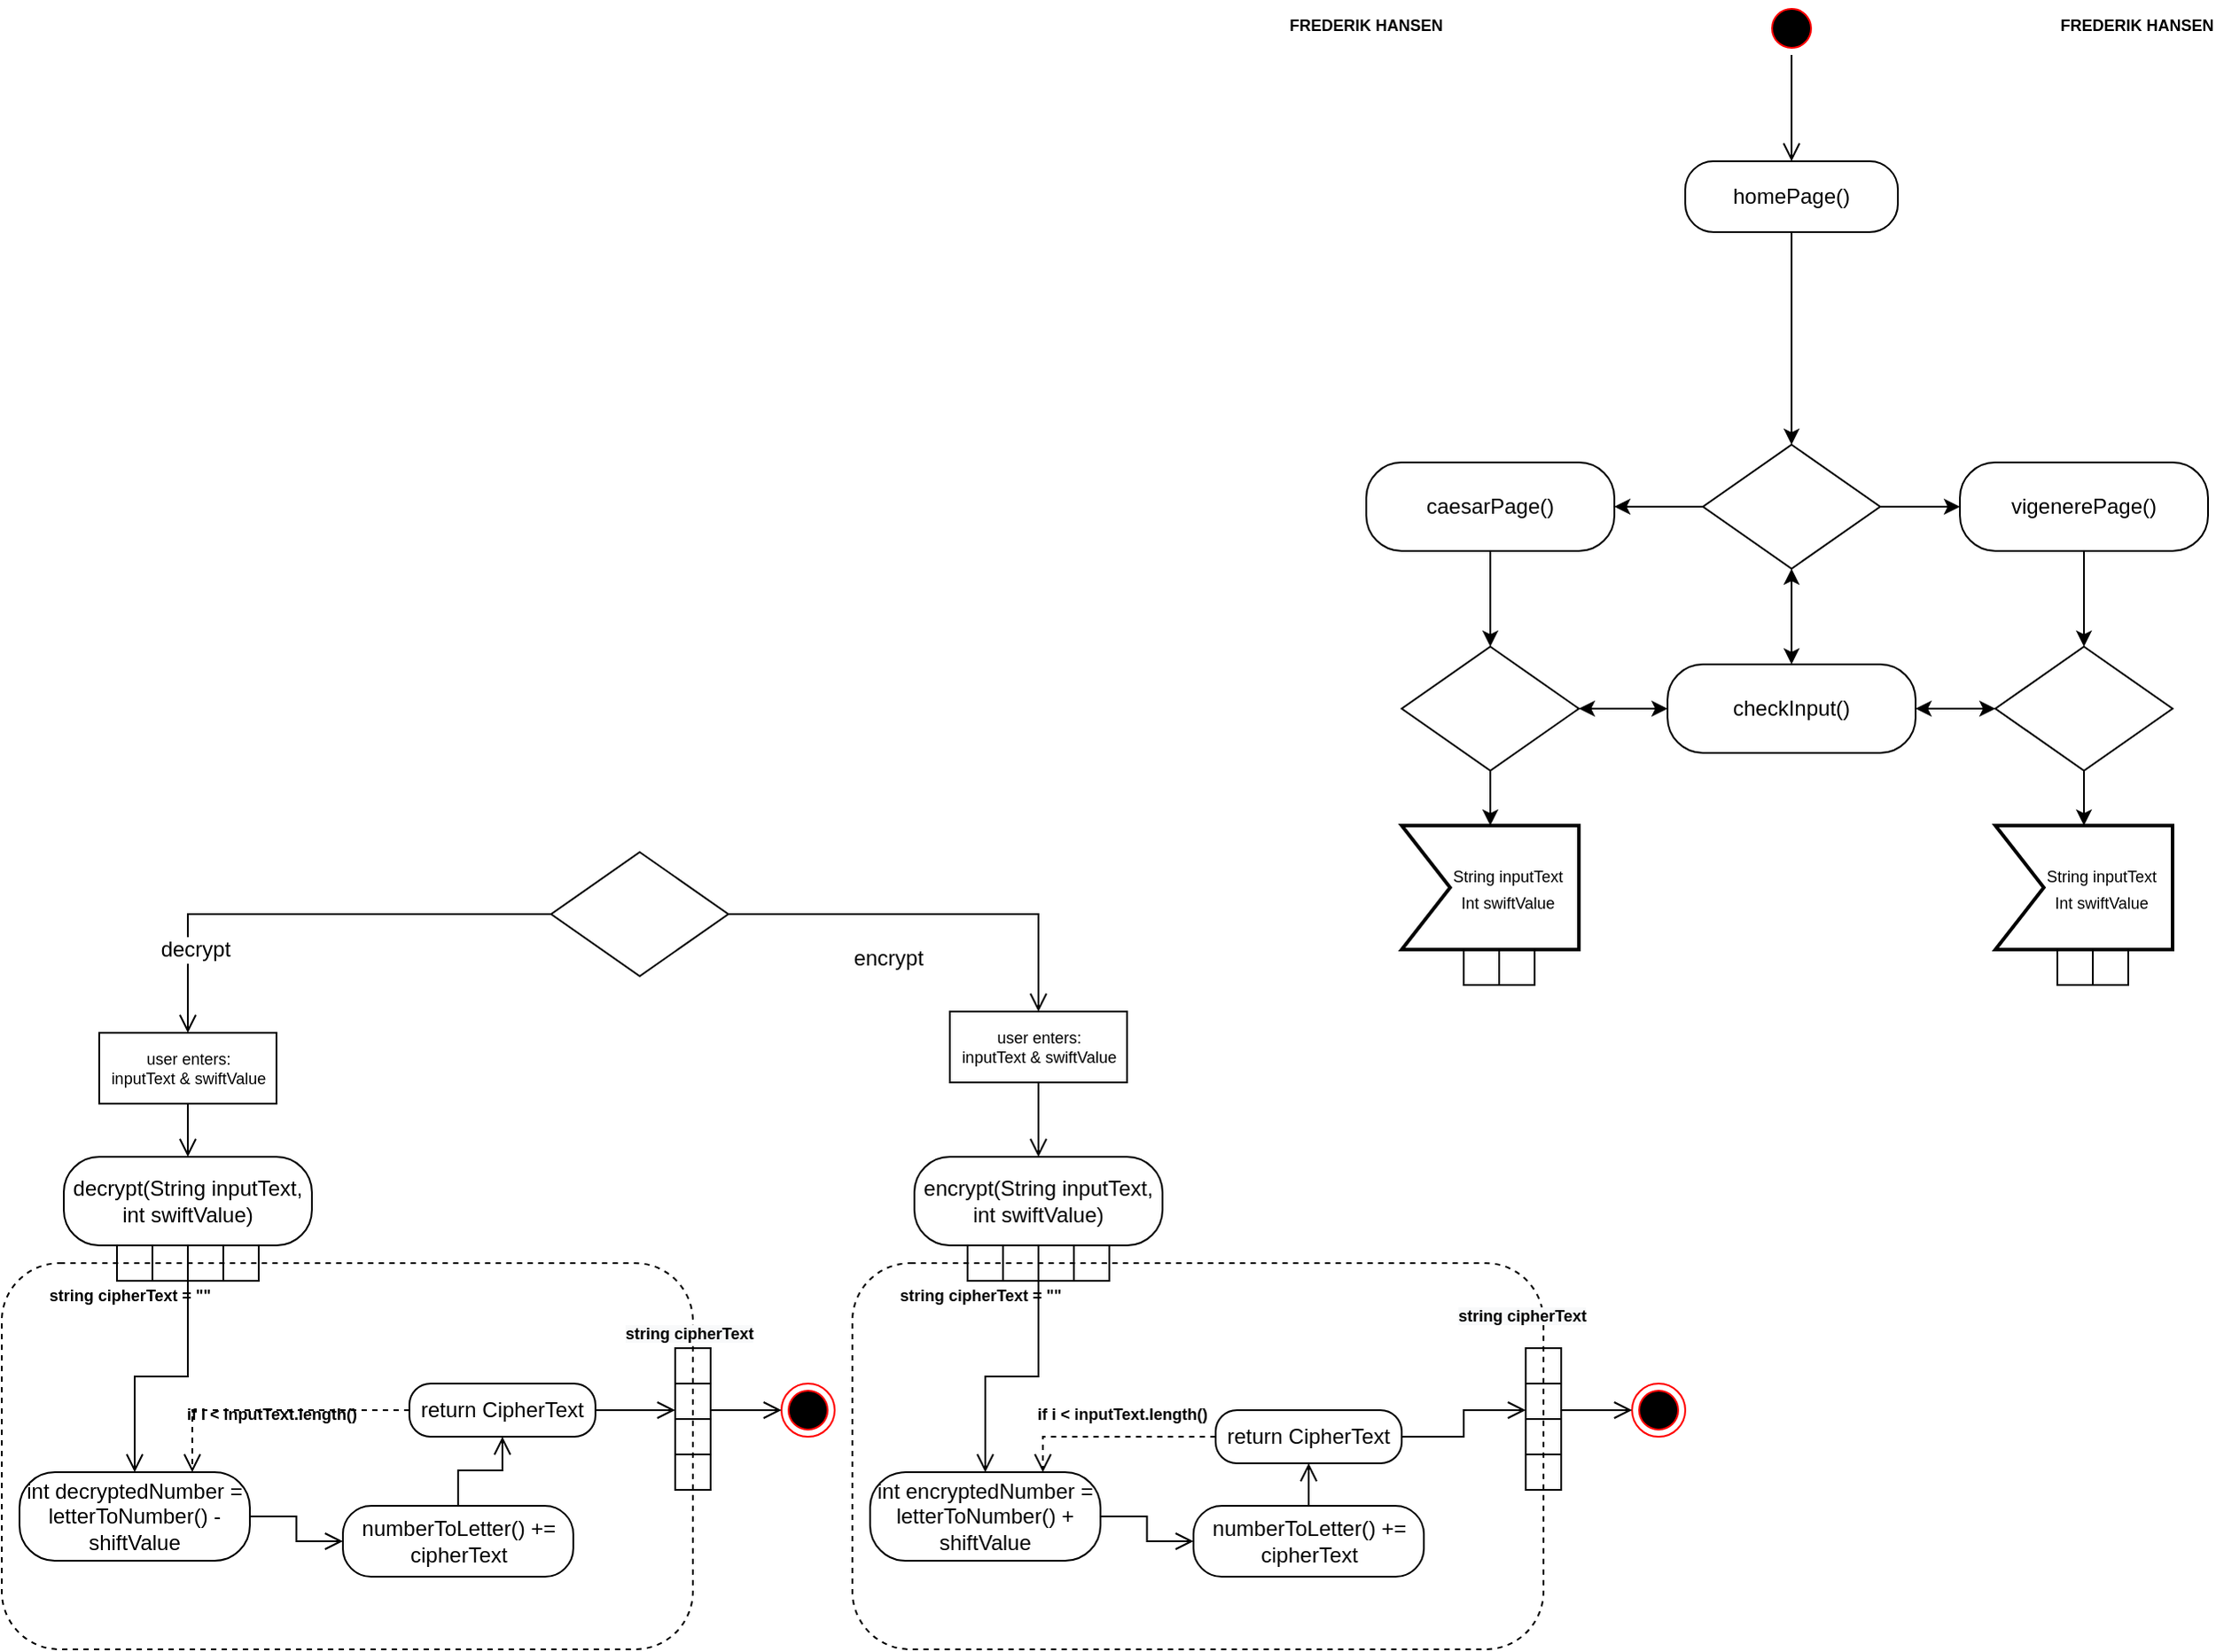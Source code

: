 <mxfile version="16.6.4" type="github">
  <diagram id="G1QupU5i-QBYeOIOgGJC" name="Page-1">
    <mxGraphModel dx="2010" dy="761" grid="1" gridSize="10" guides="1" tooltips="1" connect="1" arrows="1" fold="1" page="1" pageScale="1" pageWidth="1169" pageHeight="827" math="0" shadow="0">
      <root>
        <mxCell id="0" />
        <mxCell id="1" parent="0" />
        <mxCell id="7OFj2rvWcQcrKB6aKj12-1" value="" style="rounded=1;fontFamily=Helvetica;fontSize=9;fontColor=none;strokeColor=#000000;fillColor=none;dashed=1;noLabel=1;" vertex="1" parent="1">
          <mxGeometry x="-510" y="752" width="390" height="218" as="geometry" />
        </mxCell>
        <mxCell id="7OFj2rvWcQcrKB6aKj12-2" value="" style="ellipse;html=1;shape=startState;fillColor=#000000;strokeColor=#ff0000;" vertex="1" parent="1">
          <mxGeometry x="485" y="40" width="30" height="30" as="geometry" />
        </mxCell>
        <mxCell id="7OFj2rvWcQcrKB6aKj12-3" value="" style="edgeStyle=orthogonalEdgeStyle;html=1;verticalAlign=bottom;endArrow=open;endSize=8;strokeColor=#000000;rounded=0;entryX=0.5;entryY=0;entryDx=0;entryDy=0;" edge="1" parent="1" source="7OFj2rvWcQcrKB6aKj12-2" target="7OFj2rvWcQcrKB6aKj12-4">
          <mxGeometry relative="1" as="geometry">
            <mxPoint x="390" y="130" as="targetPoint" />
          </mxGeometry>
        </mxCell>
        <mxCell id="7OFj2rvWcQcrKB6aKj12-4" value="homePage()" style="rounded=1;whiteSpace=wrap;html=1;arcSize=40;fontColor=#000000;fillColor=default;strokeColor=#000000;" vertex="1" parent="1">
          <mxGeometry x="440" y="130" width="120" height="40" as="geometry" />
        </mxCell>
        <mxCell id="7OFj2rvWcQcrKB6aKj12-6" value="&lt;p style=&quot;line-height: 1.1&quot;&gt;&lt;br&gt;&lt;/p&gt;" style="rhombus;whiteSpace=wrap;html=1;fillColor=none;strokeColor=#000000;rounded=0;fontFamily=Helvetica;fontSize=12;fontColor=#000000;" vertex="1" parent="1">
          <mxGeometry x="-200" y="520" width="100" height="70" as="geometry" />
        </mxCell>
        <mxCell id="7OFj2rvWcQcrKB6aKj12-7" value="encrypt" style="edgeStyle=orthogonalEdgeStyle;html=1;align=center;verticalAlign=middle;endArrow=open;endSize=8;strokeColor=#000000;rounded=0;labelBackgroundColor=default;fontFamily=Helvetica;fontSize=12;fontColor=#000000;shape=connector;fillColor=default;arcSize=40;entryX=0.5;entryY=0;entryDx=0;entryDy=0;" edge="1" parent="1" source="7OFj2rvWcQcrKB6aKj12-6" target="7OFj2rvWcQcrKB6aKj12-12">
          <mxGeometry x="-0.217" y="-25" relative="1" as="geometry">
            <mxPoint x="-36" y="610" as="targetPoint" />
            <mxPoint as="offset" />
          </mxGeometry>
        </mxCell>
        <mxCell id="7OFj2rvWcQcrKB6aKj12-8" value="decrypt" style="edgeStyle=orthogonalEdgeStyle;html=1;align=center;verticalAlign=middle;endArrow=open;endSize=8;strokeColor=#000000;rounded=0;labelBackgroundColor=default;fontFamily=Helvetica;fontSize=12;fontColor=#000000;shape=connector;exitX=0;exitY=0.5;exitDx=0;exitDy=0;fillColor=default;arcSize=40;entryX=0.5;entryY=0;entryDx=0;entryDy=0;" edge="1" parent="1" source="7OFj2rvWcQcrKB6aKj12-6" target="7OFj2rvWcQcrKB6aKj12-10">
          <mxGeometry x="0.478" y="20" relative="1" as="geometry">
            <mxPoint x="-260" y="610" as="targetPoint" />
            <mxPoint as="offset" />
          </mxGeometry>
        </mxCell>
        <mxCell id="7OFj2rvWcQcrKB6aKj12-9" value="" style="edgeStyle=orthogonalEdgeStyle;shape=connector;rounded=0;orthogonalLoop=1;jettySize=auto;html=1;labelBackgroundColor=default;fontFamily=Helvetica;fontSize=9;fontColor=#000000;endArrow=open;endSize=8;strokeColor=#000000;" edge="1" parent="1" source="7OFj2rvWcQcrKB6aKj12-10" target="7OFj2rvWcQcrKB6aKj12-14">
          <mxGeometry relative="1" as="geometry" />
        </mxCell>
        <mxCell id="7OFj2rvWcQcrKB6aKj12-10" value="user enters:&lt;br&gt;inputText &amp;amp; swiftValue" style="html=1;rounded=0;fontFamily=Helvetica;fontSize=9;fontColor=#000000;strokeColor=#000000;fillColor=none;" vertex="1" parent="1">
          <mxGeometry x="-455" y="622" width="100" height="40" as="geometry" />
        </mxCell>
        <mxCell id="7OFj2rvWcQcrKB6aKj12-11" value="" style="edgeStyle=orthogonalEdgeStyle;shape=connector;rounded=0;orthogonalLoop=1;jettySize=auto;html=1;labelBackgroundColor=default;fontFamily=Helvetica;fontSize=9;fontColor=#000000;endArrow=open;endSize=8;strokeColor=#000000;entryX=0.5;entryY=0;entryDx=0;entryDy=0;" edge="1" parent="1" source="7OFj2rvWcQcrKB6aKj12-12" target="7OFj2rvWcQcrKB6aKj12-37">
          <mxGeometry relative="1" as="geometry">
            <mxPoint x="80" y="691" as="targetPoint" />
          </mxGeometry>
        </mxCell>
        <mxCell id="7OFj2rvWcQcrKB6aKj12-12" value="user enters:&lt;br&gt;inputText &amp;amp; swiftValue" style="html=1;rounded=0;fontFamily=Helvetica;fontSize=9;fontColor=#000000;strokeColor=#000000;fillColor=none;" vertex="1" parent="1">
          <mxGeometry x="25" y="610" width="100" height="40" as="geometry" />
        </mxCell>
        <mxCell id="7OFj2rvWcQcrKB6aKj12-13" value="" style="edgeStyle=orthogonalEdgeStyle;shape=connector;rounded=0;orthogonalLoop=1;jettySize=auto;html=1;labelBackgroundColor=default;fontFamily=Helvetica;fontSize=9;fontColor=#000000;endArrow=open;endSize=8;strokeColor=#000000;entryX=0;entryY=0;entryDx=0;entryDy=0;" edge="1" parent="1" source="7OFj2rvWcQcrKB6aKj12-14" target="7OFj2rvWcQcrKB6aKj12-20">
          <mxGeometry relative="1" as="geometry" />
        </mxCell>
        <mxCell id="7OFj2rvWcQcrKB6aKj12-14" value="decrypt(String inputText, int swiftValue)" style="rounded=1;whiteSpace=wrap;html=1;arcSize=40;fontColor=#000000;fillColor=default;strokeColor=#000000;" vertex="1" parent="1">
          <mxGeometry x="-475" y="692" width="140" height="50" as="geometry" />
        </mxCell>
        <mxCell id="7OFj2rvWcQcrKB6aKj12-15" value="" style="edgeStyle=orthogonalEdgeStyle;shape=connector;rounded=0;orthogonalLoop=1;jettySize=auto;html=1;labelBackgroundColor=default;fontFamily=Helvetica;fontSize=9;fontColor=none;endArrow=open;endSize=8;strokeColor=#000000;entryX=0;entryY=0.5;entryDx=0;entryDy=0;" edge="1" parent="1" source="7OFj2rvWcQcrKB6aKj12-16" target="7OFj2rvWcQcrKB6aKj12-24">
          <mxGeometry relative="1" as="geometry">
            <mxPoint x="-435" y="920" as="targetPoint" />
          </mxGeometry>
        </mxCell>
        <mxCell id="7OFj2rvWcQcrKB6aKj12-16" value="int decryptedNumber = letterToNumber() - shiftValue" style="rounded=1;whiteSpace=wrap;html=1;arcSize=40;fontColor=#000000;fillColor=default;strokeColor=#000000;" vertex="1" parent="1">
          <mxGeometry x="-500" y="870" width="130" height="50" as="geometry" />
        </mxCell>
        <mxCell id="7OFj2rvWcQcrKB6aKj12-17" value="" style="html=1;rounded=0;fontFamily=Helvetica;fontSize=9;fontColor=none;strokeColor=#000000;fillColor=none;glass=0;" vertex="1" parent="1">
          <mxGeometry x="-445" y="742" width="20" height="20" as="geometry" />
        </mxCell>
        <mxCell id="7OFj2rvWcQcrKB6aKj12-18" value="" style="edgeStyle=orthogonalEdgeStyle;shape=connector;rounded=0;orthogonalLoop=1;jettySize=auto;html=1;labelBackgroundColor=default;fontFamily=Helvetica;fontSize=9;fontColor=none;endArrow=open;endSize=8;strokeColor=#000000;exitX=1;exitY=1;exitDx=0;exitDy=0;" edge="1" parent="1" source="7OFj2rvWcQcrKB6aKj12-19" target="7OFj2rvWcQcrKB6aKj12-16">
          <mxGeometry relative="1" as="geometry" />
        </mxCell>
        <mxCell id="7OFj2rvWcQcrKB6aKj12-19" value="" style="html=1;rounded=0;fontFamily=Helvetica;fontSize=9;fontColor=none;strokeColor=#000000;fillColor=none;glass=0;" vertex="1" parent="1">
          <mxGeometry x="-425" y="742" width="20" height="20" as="geometry" />
        </mxCell>
        <mxCell id="7OFj2rvWcQcrKB6aKj12-20" value="" style="html=1;rounded=0;fontFamily=Helvetica;fontSize=9;fontColor=none;strokeColor=#000000;fillColor=none;glass=0;" vertex="1" parent="1">
          <mxGeometry x="-405" y="742" width="20" height="20" as="geometry" />
        </mxCell>
        <mxCell id="7OFj2rvWcQcrKB6aKj12-21" value="" style="html=1;rounded=0;fontFamily=Helvetica;fontSize=9;fontColor=none;strokeColor=#000000;fillColor=none;glass=0;" vertex="1" parent="1">
          <mxGeometry x="-385" y="742" width="20" height="20" as="geometry" />
        </mxCell>
        <mxCell id="7OFj2rvWcQcrKB6aKj12-22" value="string cipherText = &quot;&quot;" style="text;align=center;fontStyle=1;verticalAlign=middle;spacingLeft=3;spacingRight=3;strokeColor=none;rotatable=0;points=[[0,0.5],[1,0.5]];portConstraint=eastwest;rounded=0;glass=0;fontFamily=Helvetica;fontSize=9;fontColor=none;fillColor=none;html=0;" vertex="1" parent="1">
          <mxGeometry x="-477.5" y="752" width="80" height="36" as="geometry" />
        </mxCell>
        <mxCell id="7OFj2rvWcQcrKB6aKj12-23" value="" style="edgeStyle=orthogonalEdgeStyle;shape=connector;rounded=0;orthogonalLoop=1;jettySize=auto;html=1;labelBackgroundColor=default;fontFamily=Helvetica;fontSize=9;fontColor=none;endArrow=open;endSize=8;strokeColor=#000000;" edge="1" parent="1" source="7OFj2rvWcQcrKB6aKj12-24" target="7OFj2rvWcQcrKB6aKj12-31">
          <mxGeometry relative="1" as="geometry" />
        </mxCell>
        <mxCell id="7OFj2rvWcQcrKB6aKj12-24" value="numberToLetter() += cipherText" style="rounded=1;whiteSpace=wrap;html=1;arcSize=40;fontColor=#000000;fillColor=default;strokeColor=#000000;" vertex="1" parent="1">
          <mxGeometry x="-317.5" y="889" width="130" height="40" as="geometry" />
        </mxCell>
        <mxCell id="7OFj2rvWcQcrKB6aKj12-25" value="" style="html=1;rounded=0;fontFamily=Helvetica;fontSize=9;fontColor=none;strokeColor=#000000;fillColor=none;glass=0;direction=south;rotation=90;flipV=0;flipH=1;" vertex="1" parent="1">
          <mxGeometry x="-130" y="820" width="20" height="20" as="geometry" />
        </mxCell>
        <mxCell id="7OFj2rvWcQcrKB6aKj12-26" value="" style="html=1;rounded=0;fontFamily=Helvetica;fontSize=9;fontColor=none;strokeColor=#000000;fillColor=none;glass=0;direction=south;rotation=90;flipV=0;flipH=1;" vertex="1" parent="1">
          <mxGeometry x="-130" y="860" width="20" height="20" as="geometry" />
        </mxCell>
        <mxCell id="7OFj2rvWcQcrKB6aKj12-27" value="" style="html=1;rounded=0;fontFamily=Helvetica;fontSize=9;fontColor=none;strokeColor=#000000;fillColor=none;glass=0;direction=south;rotation=90;flipV=0;flipH=1;" vertex="1" parent="1">
          <mxGeometry x="-130" y="840" width="20" height="20" as="geometry" />
        </mxCell>
        <mxCell id="7OFj2rvWcQcrKB6aKj12-28" value="" style="html=1;rounded=0;fontFamily=Helvetica;fontSize=9;fontColor=none;strokeColor=#000000;fillColor=none;glass=0;direction=south;rotation=90;flipV=0;flipH=1;" vertex="1" parent="1">
          <mxGeometry x="-130" y="800" width="20" height="20" as="geometry" />
        </mxCell>
        <mxCell id="7OFj2rvWcQcrKB6aKj12-29" value="" style="edgeStyle=orthogonalEdgeStyle;shape=connector;rounded=0;orthogonalLoop=1;jettySize=auto;html=1;labelBackgroundColor=default;fontFamily=Helvetica;fontSize=9;fontColor=none;endArrow=open;endSize=8;strokeColor=#000000;entryX=1;entryY=0.25;entryDx=0;entryDy=0;" edge="1" parent="1" source="7OFj2rvWcQcrKB6aKj12-31" target="7OFj2rvWcQcrKB6aKj12-25">
          <mxGeometry relative="1" as="geometry" />
        </mxCell>
        <mxCell id="7OFj2rvWcQcrKB6aKj12-30" value="" style="edgeStyle=orthogonalEdgeStyle;shape=connector;rounded=0;orthogonalLoop=1;jettySize=auto;html=1;labelBackgroundColor=default;fontFamily=Helvetica;fontSize=9;fontColor=none;endArrow=open;endSize=8;strokeColor=#000000;dashed=1;entryX=0.75;entryY=0;entryDx=0;entryDy=0;" edge="1" parent="1" source="7OFj2rvWcQcrKB6aKj12-31" target="7OFj2rvWcQcrKB6aKj12-16">
          <mxGeometry relative="1" as="geometry" />
        </mxCell>
        <mxCell id="7OFj2rvWcQcrKB6aKj12-31" value="return CipherText" style="rounded=1;whiteSpace=wrap;html=1;arcSize=40;fontColor=#000000;fillColor=default;strokeColor=#000000;" vertex="1" parent="1">
          <mxGeometry x="-280" y="820" width="105" height="30" as="geometry" />
        </mxCell>
        <mxCell id="7OFj2rvWcQcrKB6aKj12-32" value="" style="ellipse;html=1;shape=endState;fillColor=#000000;strokeColor=#ff0000;rounded=0;glass=0;fontFamily=Helvetica;fontSize=9;fontColor=none;" vertex="1" parent="1">
          <mxGeometry x="-70" y="820" width="30" height="30" as="geometry" />
        </mxCell>
        <mxCell id="7OFj2rvWcQcrKB6aKj12-33" value="" style="edgeStyle=orthogonalEdgeStyle;shape=connector;rounded=0;orthogonalLoop=1;jettySize=auto;html=1;labelBackgroundColor=default;fontFamily=Helvetica;fontSize=9;fontColor=none;endArrow=open;endSize=8;strokeColor=#000000;entryX=0;entryY=0.5;entryDx=0;entryDy=0;exitX=0;exitY=0.25;exitDx=0;exitDy=0;" edge="1" parent="1" source="7OFj2rvWcQcrKB6aKj12-25" target="7OFj2rvWcQcrKB6aKj12-32">
          <mxGeometry relative="1" as="geometry">
            <mxPoint x="-220" y="845" as="sourcePoint" />
            <mxPoint x="-170" y="845" as="targetPoint" />
          </mxGeometry>
        </mxCell>
        <mxCell id="7OFj2rvWcQcrKB6aKj12-34" value="if i &lt; inputText.length()" style="text;align=center;fontStyle=1;verticalAlign=middle;spacingLeft=3;spacingRight=3;strokeColor=none;rotatable=0;points=[[0,0.5],[1,0.5]];portConstraint=eastwest;rounded=0;glass=0;fontFamily=Helvetica;fontSize=9;fontColor=none;fillColor=none;html=0;" vertex="1" parent="1">
          <mxGeometry x="-397.5" y="824" width="80" height="26" as="geometry" />
        </mxCell>
        <mxCell id="7OFj2rvWcQcrKB6aKj12-35" value="" style="rounded=1;fontFamily=Helvetica;fontSize=9;fontColor=none;strokeColor=#000000;fillColor=none;dashed=1;noLabel=1;" vertex="1" parent="1">
          <mxGeometry x="-30" y="752" width="390" height="218" as="geometry" />
        </mxCell>
        <mxCell id="7OFj2rvWcQcrKB6aKj12-36" value="" style="edgeStyle=orthogonalEdgeStyle;shape=connector;rounded=0;orthogonalLoop=1;jettySize=auto;html=1;labelBackgroundColor=default;fontFamily=Helvetica;fontSize=9;fontColor=#000000;endArrow=open;endSize=8;strokeColor=#000000;entryX=0;entryY=0;entryDx=0;entryDy=0;" edge="1" parent="1" source="7OFj2rvWcQcrKB6aKj12-37" target="7OFj2rvWcQcrKB6aKj12-43">
          <mxGeometry relative="1" as="geometry" />
        </mxCell>
        <mxCell id="7OFj2rvWcQcrKB6aKj12-37" value="encrypt(String inputText, int swiftValue)" style="rounded=1;whiteSpace=wrap;html=1;arcSize=40;fontColor=#000000;fillColor=default;strokeColor=#000000;" vertex="1" parent="1">
          <mxGeometry x="5" y="692" width="140" height="50" as="geometry" />
        </mxCell>
        <mxCell id="7OFj2rvWcQcrKB6aKj12-38" value="" style="edgeStyle=orthogonalEdgeStyle;shape=connector;rounded=0;orthogonalLoop=1;jettySize=auto;html=1;labelBackgroundColor=default;fontFamily=Helvetica;fontSize=9;fontColor=none;endArrow=open;endSize=8;strokeColor=#000000;entryX=0;entryY=0.5;entryDx=0;entryDy=0;" edge="1" parent="1" source="7OFj2rvWcQcrKB6aKj12-39" target="7OFj2rvWcQcrKB6aKj12-46">
          <mxGeometry relative="1" as="geometry">
            <mxPoint x="45" y="920" as="targetPoint" />
          </mxGeometry>
        </mxCell>
        <mxCell id="7OFj2rvWcQcrKB6aKj12-39" value="int encryptedNumber = letterToNumber() + shiftValue" style="rounded=1;whiteSpace=wrap;html=1;arcSize=40;fontColor=#000000;fillColor=default;strokeColor=#000000;" vertex="1" parent="1">
          <mxGeometry x="-20" y="870" width="130" height="50" as="geometry" />
        </mxCell>
        <mxCell id="7OFj2rvWcQcrKB6aKj12-40" value="" style="html=1;rounded=0;fontFamily=Helvetica;fontSize=9;fontColor=none;strokeColor=#000000;fillColor=none;glass=0;" vertex="1" parent="1">
          <mxGeometry x="35" y="742" width="20" height="20" as="geometry" />
        </mxCell>
        <mxCell id="7OFj2rvWcQcrKB6aKj12-41" value="" style="edgeStyle=orthogonalEdgeStyle;shape=connector;rounded=0;orthogonalLoop=1;jettySize=auto;html=1;labelBackgroundColor=default;fontFamily=Helvetica;fontSize=9;fontColor=none;endArrow=open;endSize=8;strokeColor=#000000;exitX=1;exitY=1;exitDx=0;exitDy=0;" edge="1" parent="1" source="7OFj2rvWcQcrKB6aKj12-42" target="7OFj2rvWcQcrKB6aKj12-39">
          <mxGeometry relative="1" as="geometry" />
        </mxCell>
        <mxCell id="7OFj2rvWcQcrKB6aKj12-42" value="" style="html=1;rounded=0;fontFamily=Helvetica;fontSize=9;fontColor=none;strokeColor=#000000;fillColor=none;glass=0;" vertex="1" parent="1">
          <mxGeometry x="55" y="742" width="20" height="20" as="geometry" />
        </mxCell>
        <mxCell id="7OFj2rvWcQcrKB6aKj12-43" value="" style="html=1;rounded=0;fontFamily=Helvetica;fontSize=9;fontColor=none;strokeColor=#000000;fillColor=none;glass=0;" vertex="1" parent="1">
          <mxGeometry x="75" y="742" width="20" height="20" as="geometry" />
        </mxCell>
        <mxCell id="7OFj2rvWcQcrKB6aKj12-44" value="" style="html=1;rounded=0;fontFamily=Helvetica;fontSize=9;fontColor=none;strokeColor=#000000;fillColor=none;glass=0;" vertex="1" parent="1">
          <mxGeometry x="95" y="742" width="20" height="20" as="geometry" />
        </mxCell>
        <mxCell id="7OFj2rvWcQcrKB6aKj12-45" value="" style="edgeStyle=orthogonalEdgeStyle;shape=connector;rounded=0;orthogonalLoop=1;jettySize=auto;html=1;labelBackgroundColor=default;fontFamily=Helvetica;fontSize=9;fontColor=none;endArrow=open;endSize=8;strokeColor=#000000;" edge="1" parent="1" source="7OFj2rvWcQcrKB6aKj12-46" target="7OFj2rvWcQcrKB6aKj12-53">
          <mxGeometry relative="1" as="geometry" />
        </mxCell>
        <mxCell id="7OFj2rvWcQcrKB6aKj12-46" value="numberToLetter() += cipherText" style="rounded=1;whiteSpace=wrap;html=1;arcSize=40;fontColor=#000000;fillColor=default;strokeColor=#000000;" vertex="1" parent="1">
          <mxGeometry x="162.5" y="889" width="130" height="40" as="geometry" />
        </mxCell>
        <mxCell id="7OFj2rvWcQcrKB6aKj12-47" value="" style="html=1;rounded=0;fontFamily=Helvetica;fontSize=9;fontColor=none;strokeColor=#000000;fillColor=none;glass=0;direction=south;rotation=90;flipV=0;flipH=1;" vertex="1" parent="1">
          <mxGeometry x="350" y="820" width="20" height="20" as="geometry" />
        </mxCell>
        <mxCell id="7OFj2rvWcQcrKB6aKj12-48" value="" style="html=1;rounded=0;fontFamily=Helvetica;fontSize=9;fontColor=none;strokeColor=#000000;fillColor=none;glass=0;direction=south;rotation=90;flipV=0;flipH=1;" vertex="1" parent="1">
          <mxGeometry x="350" y="860" width="20" height="20" as="geometry" />
        </mxCell>
        <mxCell id="7OFj2rvWcQcrKB6aKj12-49" value="" style="html=1;rounded=0;fontFamily=Helvetica;fontSize=9;fontColor=none;strokeColor=#000000;fillColor=none;glass=0;direction=south;rotation=90;flipV=0;flipH=1;" vertex="1" parent="1">
          <mxGeometry x="350" y="840" width="20" height="20" as="geometry" />
        </mxCell>
        <mxCell id="7OFj2rvWcQcrKB6aKj12-50" value="" style="html=1;rounded=0;fontFamily=Helvetica;fontSize=9;fontColor=none;strokeColor=#000000;fillColor=none;glass=0;direction=south;rotation=90;flipV=0;flipH=1;" vertex="1" parent="1">
          <mxGeometry x="350" y="800" width="20" height="20" as="geometry" />
        </mxCell>
        <mxCell id="7OFj2rvWcQcrKB6aKj12-51" value="" style="edgeStyle=orthogonalEdgeStyle;shape=connector;rounded=0;orthogonalLoop=1;jettySize=auto;html=1;labelBackgroundColor=default;fontFamily=Helvetica;fontSize=9;fontColor=none;endArrow=open;endSize=8;strokeColor=#000000;entryX=1;entryY=0.25;entryDx=0;entryDy=0;" edge="1" parent="1" source="7OFj2rvWcQcrKB6aKj12-53" target="7OFj2rvWcQcrKB6aKj12-47">
          <mxGeometry relative="1" as="geometry" />
        </mxCell>
        <mxCell id="7OFj2rvWcQcrKB6aKj12-52" value="" style="edgeStyle=orthogonalEdgeStyle;shape=connector;rounded=0;orthogonalLoop=1;jettySize=auto;html=1;labelBackgroundColor=default;fontFamily=Helvetica;fontSize=9;fontColor=none;endArrow=open;endSize=8;strokeColor=#000000;dashed=1;entryX=0.75;entryY=0;entryDx=0;entryDy=0;" edge="1" parent="1" source="7OFj2rvWcQcrKB6aKj12-53" target="7OFj2rvWcQcrKB6aKj12-39">
          <mxGeometry relative="1" as="geometry" />
        </mxCell>
        <mxCell id="7OFj2rvWcQcrKB6aKj12-53" value="return CipherText" style="rounded=1;whiteSpace=wrap;html=1;arcSize=40;fontColor=#000000;fillColor=default;strokeColor=#000000;" vertex="1" parent="1">
          <mxGeometry x="175" y="835" width="105" height="30" as="geometry" />
        </mxCell>
        <mxCell id="7OFj2rvWcQcrKB6aKj12-54" value="" style="ellipse;html=1;shape=endState;fillColor=#000000;strokeColor=#ff0000;rounded=0;glass=0;fontFamily=Helvetica;fontSize=9;fontColor=none;" vertex="1" parent="1">
          <mxGeometry x="410" y="820" width="30" height="30" as="geometry" />
        </mxCell>
        <mxCell id="7OFj2rvWcQcrKB6aKj12-55" value="" style="edgeStyle=orthogonalEdgeStyle;shape=connector;rounded=0;orthogonalLoop=1;jettySize=auto;html=1;labelBackgroundColor=default;fontFamily=Helvetica;fontSize=9;fontColor=none;endArrow=open;endSize=8;strokeColor=#000000;entryX=0;entryY=0.5;entryDx=0;entryDy=0;exitX=0;exitY=0.25;exitDx=0;exitDy=0;" edge="1" parent="1" source="7OFj2rvWcQcrKB6aKj12-47" target="7OFj2rvWcQcrKB6aKj12-54">
          <mxGeometry relative="1" as="geometry">
            <mxPoint x="260" y="845" as="sourcePoint" />
            <mxPoint x="310" y="845" as="targetPoint" />
          </mxGeometry>
        </mxCell>
        <mxCell id="7OFj2rvWcQcrKB6aKj12-56" value="if i &lt; inputText.length()" style="text;align=center;fontStyle=1;verticalAlign=middle;spacingLeft=3;spacingRight=3;strokeColor=none;rotatable=0;points=[[0,0.5],[1,0.5]];portConstraint=eastwest;rounded=0;glass=0;fontFamily=Helvetica;fontSize=9;fontColor=none;fillColor=none;html=0;" vertex="1" parent="1">
          <mxGeometry x="82.5" y="824" width="80" height="26" as="geometry" />
        </mxCell>
        <mxCell id="7OFj2rvWcQcrKB6aKj12-57" value="&lt;span style=&quot;color: rgb(0, 0, 0); font-family: helvetica; font-size: 9px; font-style: normal; font-weight: 700; letter-spacing: normal; text-align: center; text-indent: 0px; text-transform: none; word-spacing: 0px; background-color: rgb(248, 249, 250); display: inline; float: none;&quot;&gt;string cipherText&lt;/span&gt;" style="text;whiteSpace=wrap;html=1;fontSize=9;fontFamily=Helvetica;fontColor=none;" vertex="1" parent="1">
          <mxGeometry x="-160" y="780" width="100" height="30" as="geometry" />
        </mxCell>
        <mxCell id="7OFj2rvWcQcrKB6aKj12-58" value="string cipherText = &quot;&quot;" style="text;align=center;fontStyle=1;verticalAlign=middle;spacingLeft=3;spacingRight=3;strokeColor=none;rotatable=0;points=[[0,0.5],[1,0.5]];portConstraint=eastwest;rounded=0;glass=0;fontFamily=Helvetica;fontSize=9;fontColor=none;fillColor=none;html=0;" vertex="1" parent="1">
          <mxGeometry x="2.5" y="752" width="80" height="36" as="geometry" />
        </mxCell>
        <mxCell id="7OFj2rvWcQcrKB6aKj12-59" value="&lt;span style=&quot;color: rgb(0, 0, 0); font-family: helvetica; font-size: 9px; font-style: normal; font-weight: 700; letter-spacing: normal; text-align: center; text-indent: 0px; text-transform: none; word-spacing: 0px; background-color: rgb(248, 249, 250); display: inline; float: none;&quot;&gt;string cipherText&lt;/span&gt;" style="text;whiteSpace=wrap;html=1;fontSize=9;fontFamily=Helvetica;fontColor=none;" vertex="1" parent="1">
          <mxGeometry x="310" y="770" width="100" height="30" as="geometry" />
        </mxCell>
        <mxCell id="7OFj2rvWcQcrKB6aKj12-60" value="FREDERIK HANSEN" style="text;align=center;fontStyle=1;verticalAlign=middle;spacingLeft=3;spacingRight=3;strokeColor=none;rotatable=0;points=[[0,0.5],[1,0.5]];portConstraint=eastwest;rounded=0;glass=0;fontFamily=Helvetica;fontSize=9;fontColor=none;fillColor=none;html=0;" vertex="1" parent="1">
          <mxGeometry x="220" y="40" width="80" height="26" as="geometry" />
        </mxCell>
        <mxCell id="7OFj2rvWcQcrKB6aKj12-61" value="FREDERIK HANSEN" style="text;align=center;fontStyle=1;verticalAlign=middle;spacingLeft=3;spacingRight=3;strokeColor=none;rotatable=0;points=[[0,0.5],[1,0.5]];portConstraint=eastwest;rounded=0;glass=0;fontFamily=Helvetica;fontSize=9;fontColor=none;fillColor=none;html=0;" vertex="1" parent="1">
          <mxGeometry x="655" y="40" width="80" height="26" as="geometry" />
        </mxCell>
        <mxCell id="7OFj2rvWcQcrKB6aKj12-73" value="" style="edgeStyle=orthogonalEdgeStyle;rounded=0;orthogonalLoop=1;jettySize=auto;html=1;" edge="1" parent="1" source="7OFj2rvWcQcrKB6aKj12-62" target="7OFj2rvWcQcrKB6aKj12-72">
          <mxGeometry relative="1" as="geometry" />
        </mxCell>
        <mxCell id="7OFj2rvWcQcrKB6aKj12-84" value="" style="edgeStyle=orthogonalEdgeStyle;rounded=0;orthogonalLoop=1;jettySize=auto;html=1;" edge="1" parent="1" source="7OFj2rvWcQcrKB6aKj12-62" target="7OFj2rvWcQcrKB6aKj12-80">
          <mxGeometry relative="1" as="geometry" />
        </mxCell>
        <mxCell id="7OFj2rvWcQcrKB6aKj12-62" value="&lt;p style=&quot;line-height: 1.1&quot;&gt;&lt;br&gt;&lt;/p&gt;" style="rhombus;whiteSpace=wrap;html=1;fillColor=none;strokeColor=#000000;rounded=0;fontFamily=Helvetica;fontSize=12;fontColor=#000000;" vertex="1" parent="1">
          <mxGeometry x="450" y="290" width="100" height="70" as="geometry" />
        </mxCell>
        <mxCell id="7OFj2rvWcQcrKB6aKj12-64" value="" style="endArrow=classic;html=1;rounded=0;exitX=0.5;exitY=1;exitDx=0;exitDy=0;entryX=0.5;entryY=0;entryDx=0;entryDy=0;" edge="1" parent="1" source="7OFj2rvWcQcrKB6aKj12-4" target="7OFj2rvWcQcrKB6aKj12-62">
          <mxGeometry width="50" height="50" relative="1" as="geometry">
            <mxPoint x="530" y="380" as="sourcePoint" />
            <mxPoint x="580" y="330" as="targetPoint" />
          </mxGeometry>
        </mxCell>
        <mxCell id="7OFj2rvWcQcrKB6aKj12-65" value="checkInput()" style="rounded=1;whiteSpace=wrap;html=1;arcSize=40;fontColor=#000000;fillColor=default;strokeColor=#000000;" vertex="1" parent="1">
          <mxGeometry x="430" y="414" width="140" height="50" as="geometry" />
        </mxCell>
        <mxCell id="7OFj2rvWcQcrKB6aKj12-70" value="" style="endArrow=classic;startArrow=classic;html=1;rounded=0;entryX=0.5;entryY=1;entryDx=0;entryDy=0;exitX=0.5;exitY=0;exitDx=0;exitDy=0;" edge="1" parent="1" source="7OFj2rvWcQcrKB6aKj12-65" target="7OFj2rvWcQcrKB6aKj12-62">
          <mxGeometry width="50" height="50" relative="1" as="geometry">
            <mxPoint x="490" y="500" as="sourcePoint" />
            <mxPoint x="540" y="450" as="targetPoint" />
          </mxGeometry>
        </mxCell>
        <mxCell id="7OFj2rvWcQcrKB6aKj12-75" value="" style="edgeStyle=orthogonalEdgeStyle;rounded=0;orthogonalLoop=1;jettySize=auto;html=1;" edge="1" parent="1" source="7OFj2rvWcQcrKB6aKj12-72" target="7OFj2rvWcQcrKB6aKj12-74">
          <mxGeometry relative="1" as="geometry" />
        </mxCell>
        <mxCell id="7OFj2rvWcQcrKB6aKj12-72" value="caesarPage()" style="rounded=1;whiteSpace=wrap;html=1;arcSize=40;fontColor=#000000;fillColor=default;strokeColor=#000000;" vertex="1" parent="1">
          <mxGeometry x="260" y="300" width="140" height="50" as="geometry" />
        </mxCell>
        <mxCell id="7OFj2rvWcQcrKB6aKj12-78" value="" style="edgeStyle=orthogonalEdgeStyle;rounded=0;orthogonalLoop=1;jettySize=auto;html=1;entryX=0;entryY=0;entryDx=50;entryDy=0;entryPerimeter=0;" edge="1" parent="1" source="7OFj2rvWcQcrKB6aKj12-74">
          <mxGeometry relative="1" as="geometry">
            <mxPoint x="330" y="505" as="targetPoint" />
          </mxGeometry>
        </mxCell>
        <mxCell id="7OFj2rvWcQcrKB6aKj12-74" value="&lt;p style=&quot;line-height: 1.1&quot;&gt;&lt;br&gt;&lt;/p&gt;" style="rhombus;whiteSpace=wrap;html=1;fillColor=none;strokeColor=#000000;rounded=0;fontFamily=Helvetica;fontSize=12;fontColor=#000000;" vertex="1" parent="1">
          <mxGeometry x="280" y="404.0" width="100" height="70" as="geometry" />
        </mxCell>
        <mxCell id="7OFj2rvWcQcrKB6aKj12-76" value="" style="endArrow=classic;startArrow=classic;html=1;rounded=0;exitX=1;exitY=0.5;exitDx=0;exitDy=0;entryX=0;entryY=0.5;entryDx=0;entryDy=0;" edge="1" parent="1" source="7OFj2rvWcQcrKB6aKj12-74" target="7OFj2rvWcQcrKB6aKj12-65">
          <mxGeometry width="50" height="50" relative="1" as="geometry">
            <mxPoint x="420" y="440" as="sourcePoint" />
            <mxPoint x="470" y="390" as="targetPoint" />
          </mxGeometry>
        </mxCell>
        <mxCell id="7OFj2rvWcQcrKB6aKj12-79" value="" style="edgeStyle=orthogonalEdgeStyle;rounded=0;orthogonalLoop=1;jettySize=auto;html=1;" edge="1" parent="1" source="7OFj2rvWcQcrKB6aKj12-80" target="7OFj2rvWcQcrKB6aKj12-82">
          <mxGeometry relative="1" as="geometry" />
        </mxCell>
        <mxCell id="7OFj2rvWcQcrKB6aKj12-80" value="vigenerePage()" style="rounded=1;whiteSpace=wrap;html=1;arcSize=40;fontColor=#000000;fillColor=default;strokeColor=#000000;" vertex="1" parent="1">
          <mxGeometry x="595" y="300" width="140" height="50" as="geometry" />
        </mxCell>
        <mxCell id="7OFj2rvWcQcrKB6aKj12-81" value="" style="edgeStyle=orthogonalEdgeStyle;rounded=0;orthogonalLoop=1;jettySize=auto;html=1;" edge="1" parent="1" source="7OFj2rvWcQcrKB6aKj12-82" target="7OFj2rvWcQcrKB6aKj12-103">
          <mxGeometry relative="1" as="geometry">
            <mxPoint x="665" y="500" as="targetPoint" />
          </mxGeometry>
        </mxCell>
        <mxCell id="7OFj2rvWcQcrKB6aKj12-82" value="&lt;p style=&quot;line-height: 1.1&quot;&gt;&lt;br&gt;&lt;/p&gt;" style="rhombus;whiteSpace=wrap;html=1;fillColor=none;strokeColor=#000000;rounded=0;fontFamily=Helvetica;fontSize=12;fontColor=#000000;" vertex="1" parent="1">
          <mxGeometry x="615" y="404.0" width="100" height="70" as="geometry" />
        </mxCell>
        <mxCell id="7OFj2rvWcQcrKB6aKj12-85" value="" style="endArrow=classic;startArrow=classic;html=1;rounded=0;entryX=0;entryY=0.5;entryDx=0;entryDy=0;" edge="1" parent="1" target="7OFj2rvWcQcrKB6aKj12-82">
          <mxGeometry width="50" height="50" relative="1" as="geometry">
            <mxPoint x="570" y="439" as="sourcePoint" />
            <mxPoint x="440" y="449" as="targetPoint" />
          </mxGeometry>
        </mxCell>
        <mxCell id="7OFj2rvWcQcrKB6aKj12-99" value="" style="verticalLabelPosition=bottom;verticalAlign=top;html=1;strokeWidth=2;shape=mxgraph.arrows2.arrow;dy=0;dx=0;notch=27.33;" vertex="1" parent="1">
          <mxGeometry x="280" y="505" width="100" height="70" as="geometry" />
        </mxCell>
        <mxCell id="7OFj2rvWcQcrKB6aKj12-100" value="&lt;span style=&quot;font-size: 9px&quot;&gt;String inputText&lt;/span&gt;&lt;br style=&quot;font-size: 9px&quot;&gt;&lt;span style=&quot;font-size: 9px&quot;&gt;Int swiftValue&lt;/span&gt;" style="text;html=1;strokeColor=none;fillColor=none;align=center;verticalAlign=middle;whiteSpace=wrap;rounded=0;" vertex="1" parent="1">
          <mxGeometry x="300" y="515" width="80" height="50" as="geometry" />
        </mxCell>
        <mxCell id="7OFj2rvWcQcrKB6aKj12-101" value="" style="html=1;rounded=0;fontFamily=Helvetica;fontSize=9;fontColor=none;strokeColor=#000000;fillColor=none;glass=0;direction=south;rotation=90;flipV=0;flipH=1;" vertex="1" parent="1">
          <mxGeometry x="315" y="575" width="20" height="20" as="geometry" />
        </mxCell>
        <mxCell id="7OFj2rvWcQcrKB6aKj12-102" value="" style="html=1;rounded=0;fontFamily=Helvetica;fontSize=9;fontColor=none;strokeColor=#000000;fillColor=none;glass=0;direction=south;rotation=90;flipV=0;flipH=1;" vertex="1" parent="1">
          <mxGeometry x="335" y="575" width="20" height="20" as="geometry" />
        </mxCell>
        <mxCell id="7OFj2rvWcQcrKB6aKj12-103" value="" style="verticalLabelPosition=bottom;verticalAlign=top;html=1;strokeWidth=2;shape=mxgraph.arrows2.arrow;dy=0;dx=0;notch=27.33;" vertex="1" parent="1">
          <mxGeometry x="615" y="505" width="100" height="70" as="geometry" />
        </mxCell>
        <mxCell id="7OFj2rvWcQcrKB6aKj12-104" value="&lt;span style=&quot;font-size: 9px&quot;&gt;String inputText&lt;/span&gt;&lt;br style=&quot;font-size: 9px&quot;&gt;&lt;span style=&quot;font-size: 9px&quot;&gt;Int swiftValue&lt;/span&gt;" style="text;html=1;strokeColor=none;fillColor=none;align=center;verticalAlign=middle;whiteSpace=wrap;rounded=0;" vertex="1" parent="1">
          <mxGeometry x="635" y="515" width="80" height="50" as="geometry" />
        </mxCell>
        <mxCell id="7OFj2rvWcQcrKB6aKj12-105" value="" style="html=1;rounded=0;fontFamily=Helvetica;fontSize=9;fontColor=none;strokeColor=#000000;fillColor=none;glass=0;direction=south;rotation=90;flipV=0;flipH=1;" vertex="1" parent="1">
          <mxGeometry x="650" y="575" width="20" height="20" as="geometry" />
        </mxCell>
        <mxCell id="7OFj2rvWcQcrKB6aKj12-106" value="" style="html=1;rounded=0;fontFamily=Helvetica;fontSize=9;fontColor=none;strokeColor=#000000;fillColor=none;glass=0;direction=south;rotation=90;flipV=0;flipH=1;" vertex="1" parent="1">
          <mxGeometry x="670" y="575" width="20" height="20" as="geometry" />
        </mxCell>
      </root>
    </mxGraphModel>
  </diagram>
</mxfile>
